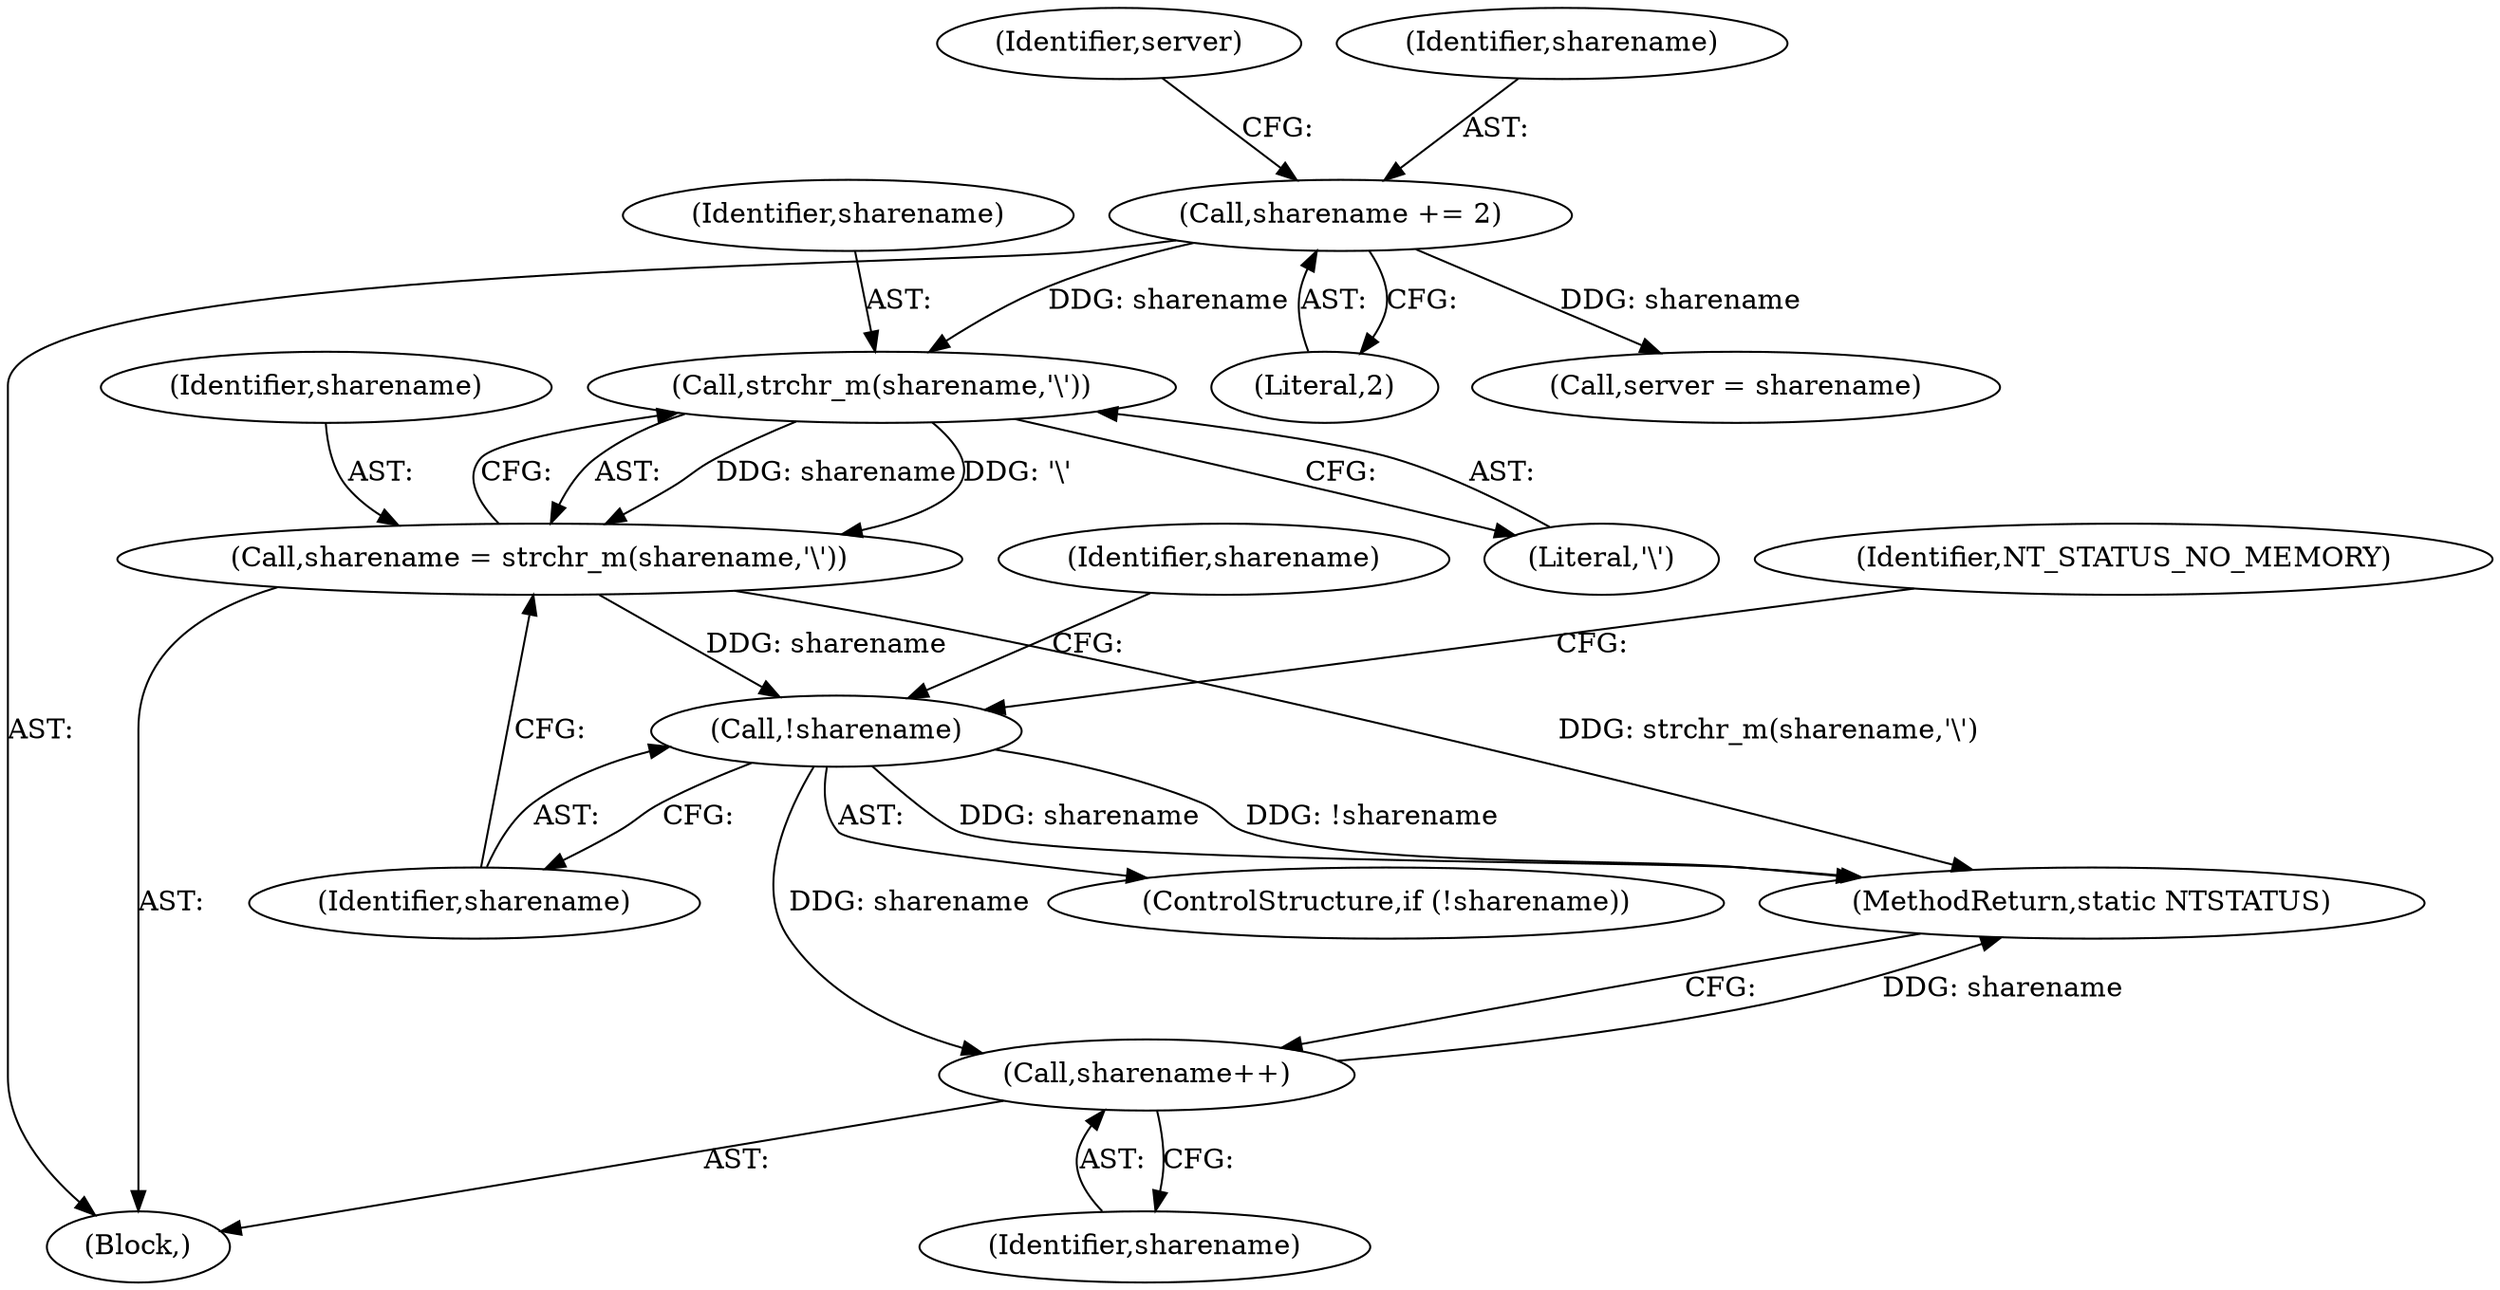 digraph "0_samba_d724f835acb9f4886c0001af32cd325dbbf1f895@API" {
"1000158" [label="(Call,strchr_m(sharename,'\\'))"];
"1000145" [label="(Call,sharename += 2)"];
"1000156" [label="(Call,sharename = strchr_m(sharename,'\\'))"];
"1000162" [label="(Call,!sharename)"];
"1000171" [label="(Call,sharename++)"];
"1000150" [label="(Identifier,server)"];
"1000161" [label="(ControlStructure,if (!sharename))"];
"1000171" [label="(Call,sharename++)"];
"1000145" [label="(Call,sharename += 2)"];
"1000169" [label="(Identifier,sharename)"];
"1000166" [label="(Identifier,NT_STATUS_NO_MEMORY)"];
"1000172" [label="(Identifier,sharename)"];
"1000160" [label="(Literal,'\\')"];
"1000112" [label="(Block,)"];
"1000147" [label="(Literal,2)"];
"1000146" [label="(Identifier,sharename)"];
"1000153" [label="(Call,server = sharename)"];
"1000157" [label="(Identifier,sharename)"];
"1000162" [label="(Call,!sharename)"];
"1000156" [label="(Call,sharename = strchr_m(sharename,'\\'))"];
"1000173" [label="(MethodReturn,static NTSTATUS)"];
"1000158" [label="(Call,strchr_m(sharename,'\\'))"];
"1000159" [label="(Identifier,sharename)"];
"1000163" [label="(Identifier,sharename)"];
"1000158" -> "1000156"  [label="AST: "];
"1000158" -> "1000160"  [label="CFG: "];
"1000159" -> "1000158"  [label="AST: "];
"1000160" -> "1000158"  [label="AST: "];
"1000156" -> "1000158"  [label="CFG: "];
"1000158" -> "1000156"  [label="DDG: sharename"];
"1000158" -> "1000156"  [label="DDG: '\\'"];
"1000145" -> "1000158"  [label="DDG: sharename"];
"1000145" -> "1000112"  [label="AST: "];
"1000145" -> "1000147"  [label="CFG: "];
"1000146" -> "1000145"  [label="AST: "];
"1000147" -> "1000145"  [label="AST: "];
"1000150" -> "1000145"  [label="CFG: "];
"1000145" -> "1000153"  [label="DDG: sharename"];
"1000156" -> "1000112"  [label="AST: "];
"1000157" -> "1000156"  [label="AST: "];
"1000163" -> "1000156"  [label="CFG: "];
"1000156" -> "1000173"  [label="DDG: strchr_m(sharename,'\\')"];
"1000156" -> "1000162"  [label="DDG: sharename"];
"1000162" -> "1000161"  [label="AST: "];
"1000162" -> "1000163"  [label="CFG: "];
"1000163" -> "1000162"  [label="AST: "];
"1000166" -> "1000162"  [label="CFG: "];
"1000169" -> "1000162"  [label="CFG: "];
"1000162" -> "1000173"  [label="DDG: sharename"];
"1000162" -> "1000173"  [label="DDG: !sharename"];
"1000162" -> "1000171"  [label="DDG: sharename"];
"1000171" -> "1000112"  [label="AST: "];
"1000171" -> "1000172"  [label="CFG: "];
"1000172" -> "1000171"  [label="AST: "];
"1000173" -> "1000171"  [label="CFG: "];
"1000171" -> "1000173"  [label="DDG: sharename"];
}
